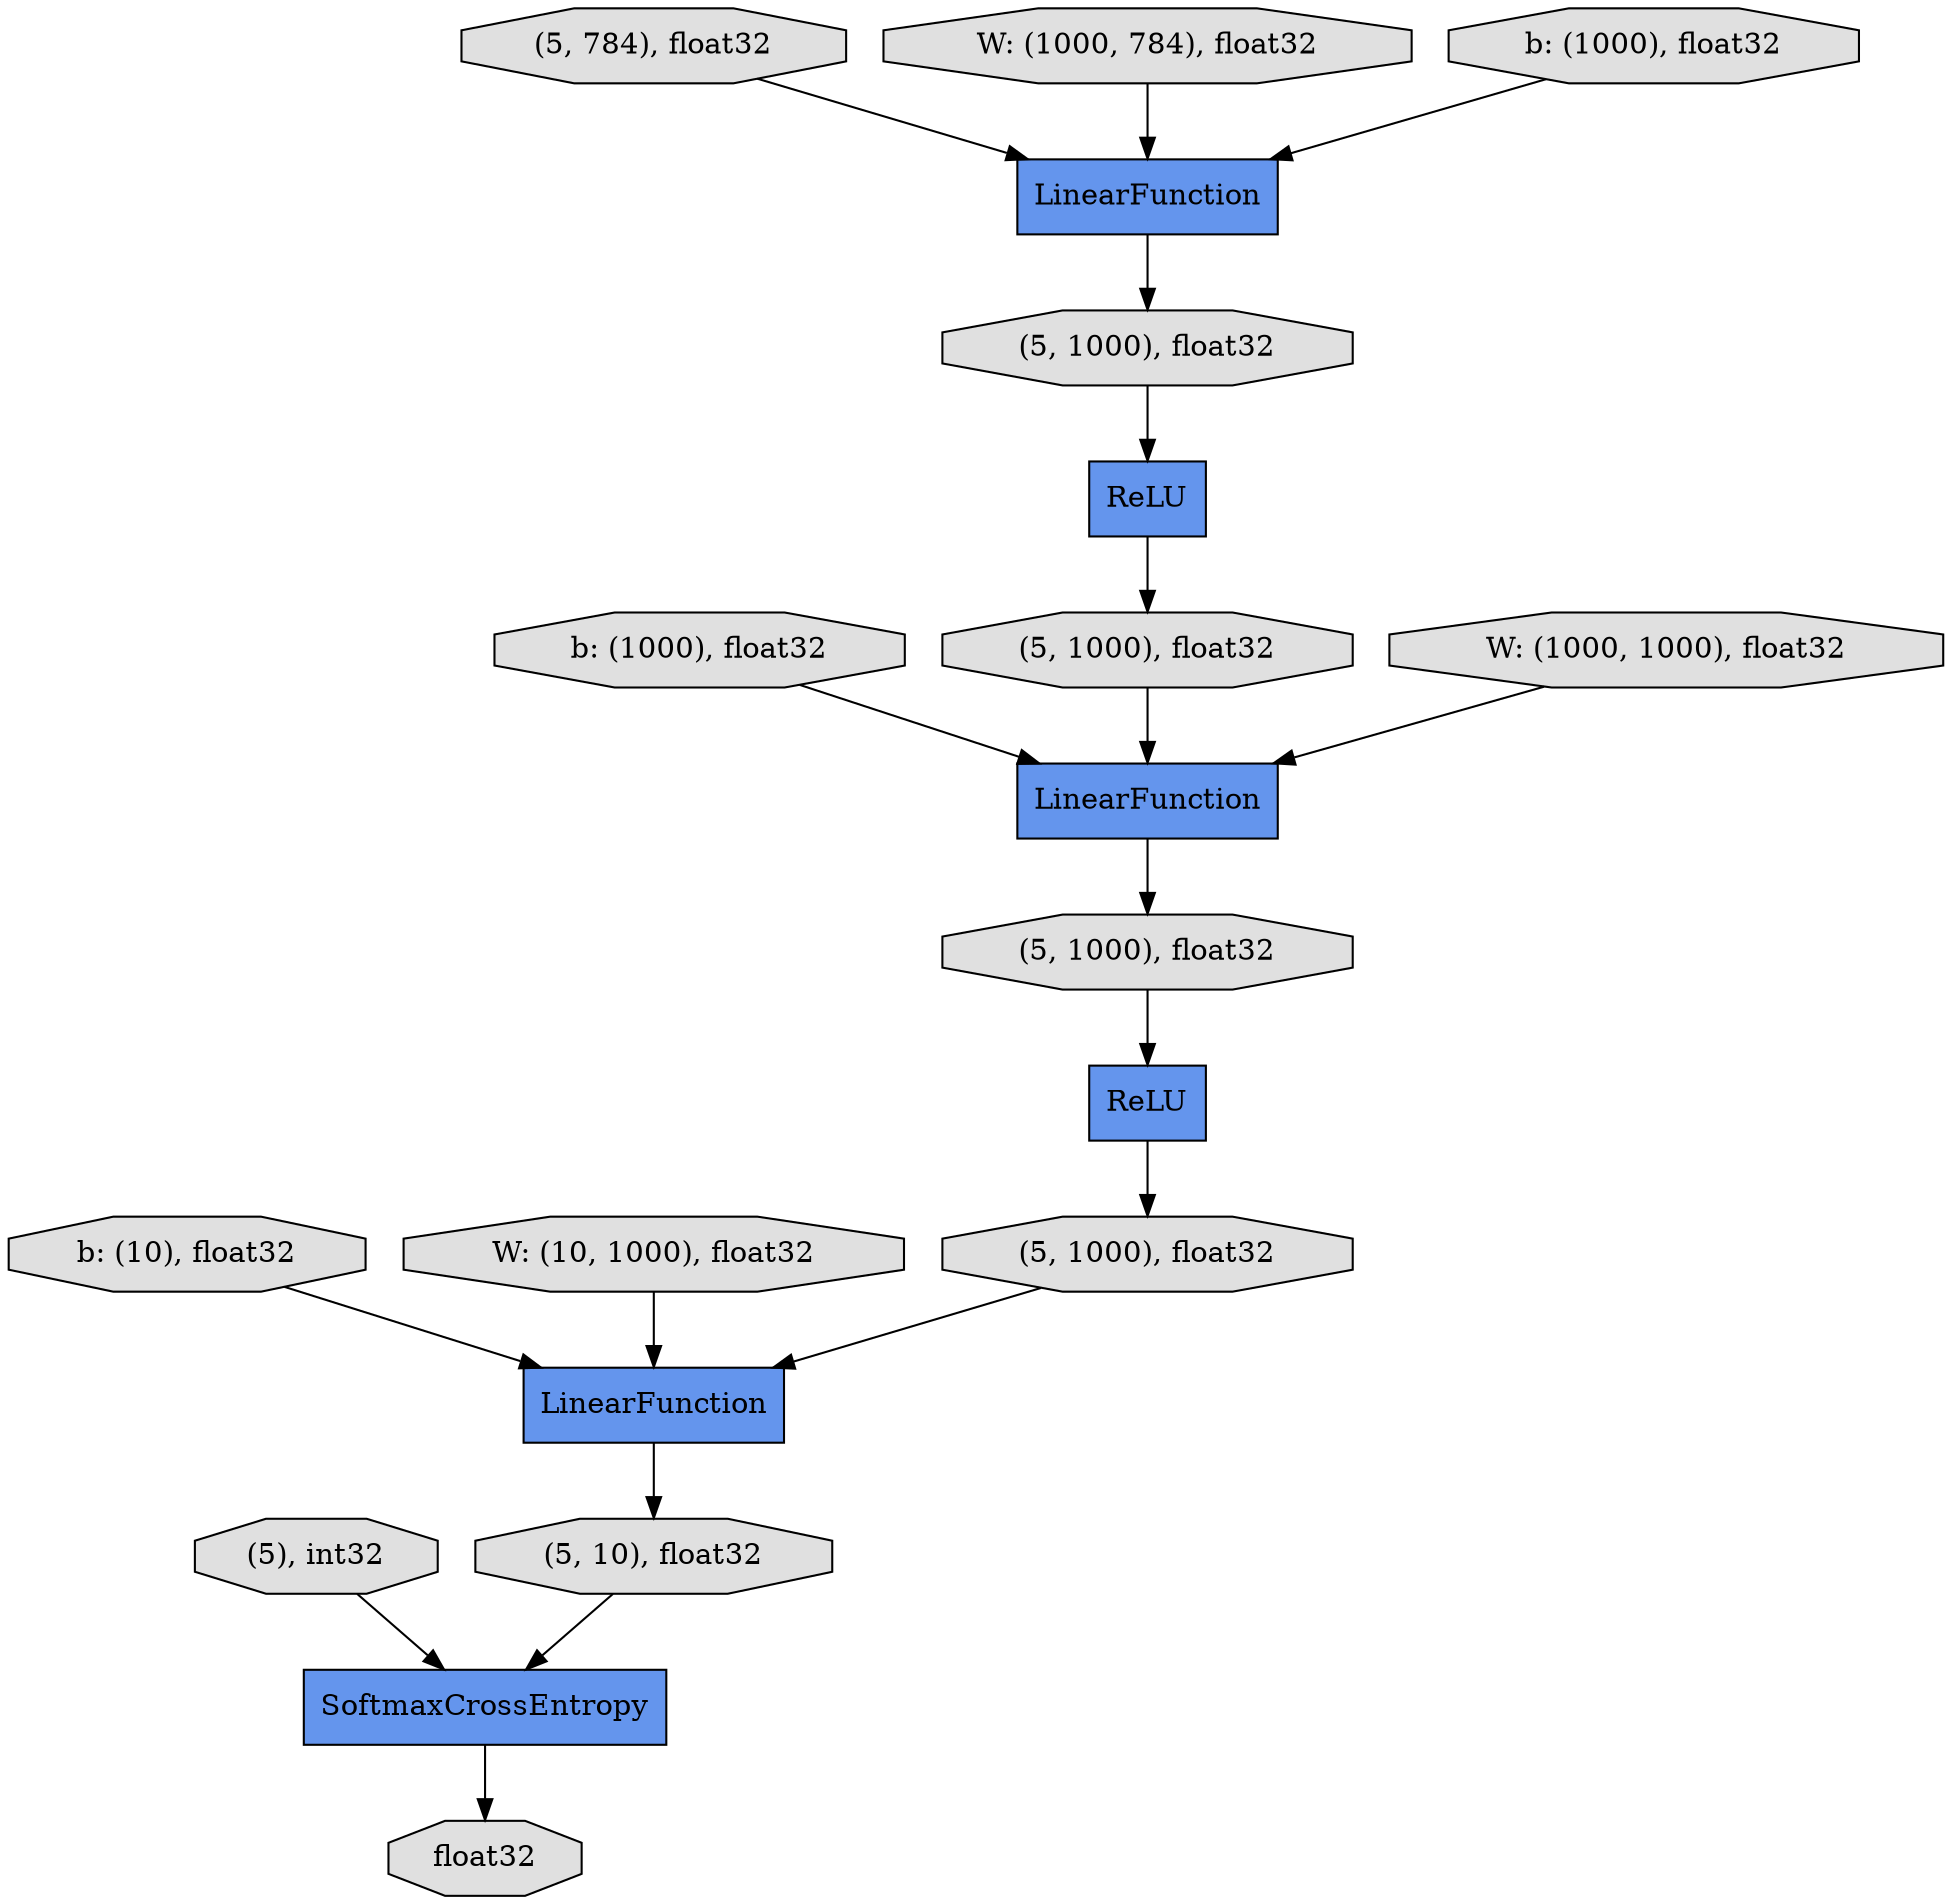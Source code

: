 digraph graphname{rankdir=TB;139691443691024 [shape="octagon",style="filled",fillcolor="#E0E0E0",label="(5, 1000), float32"];139691443800016 [shape="octagon",style="filled",fillcolor="#E0E0E0",label="b: (1000), float32"];139691443800464 [shape="octagon",style="filled",fillcolor="#E0E0E0",label="b: (10), float32"];139691443798608 [shape="octagon",style="filled",fillcolor="#E0E0E0",label="(5, 784), float32"];139691443799312 [shape="octagon",style="filled",fillcolor="#E0E0E0",label="W: (1000, 784), float32"];139691443798544 [shape="record",style="filled",fillcolor="#6495ED",label="ReLU"];139691443799568 [shape="octagon",style="filled",fillcolor="#E0E0E0",label="b: (1000), float32"];139691440908432 [shape="octagon",style="filled",fillcolor="#E0E0E0",label="float32"];139691443691216 [shape="octagon",style="filled",fillcolor="#E0E0E0",label="(5, 1000), float32"];139691443798224 [shape="octagon",style="filled",fillcolor="#E0E0E0",label="(5, 1000), float32"];139691443799760 [shape="octagon",style="filled",fillcolor="#E0E0E0",label="W: (1000, 1000), float32"];139691443798800 [shape="record",style="filled",fillcolor="#6495ED",label="ReLU"];139691443798416 [shape="octagon",style="filled",fillcolor="#E0E0E0",label="(5, 1000), float32"];139691443690832 [shape="octagon",style="filled",fillcolor="#E0E0E0",label="(5, 10), float32"];139691443798160 [shape="record",style="filled",fillcolor="#6495ED",label="SoftmaxCrossEntropy"];139691443800208 [shape="octagon",style="filled",fillcolor="#E0E0E0",label="W: (10, 1000), float32"];139691443690896 [shape="octagon",style="filled",fillcolor="#E0E0E0",label="(5), int32"];139691443691472 [shape="record",style="filled",fillcolor="#6495ED",label="LinearFunction"];139691443798736 [shape="record",style="filled",fillcolor="#6495ED",label="LinearFunction"];139691443798352 [shape="record",style="filled",fillcolor="#6495ED",label="LinearFunction"];139691443800464 -> 139691443691472;139691443798352 -> 139691443691216;139691443691216 -> 139691443798800;139691443800208 -> 139691443691472;139691443798224 -> 139691443798352;139691443798544 -> 139691443798224;139691443798608 -> 139691443798736;139691443799312 -> 139691443798736;139691443691472 -> 139691443690832;139691443798800 -> 139691443691024;139691443798160 -> 139691440908432;139691443690832 -> 139691443798160;139691443800016 -> 139691443798352;139691443798736 -> 139691443798416;139691443691024 -> 139691443691472;139691443799568 -> 139691443798736;139691443799760 -> 139691443798352;139691443690896 -> 139691443798160;139691443798416 -> 139691443798544;}